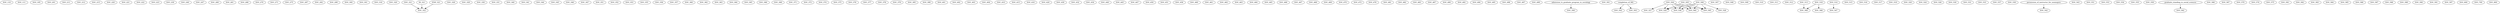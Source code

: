 digraph G {
    SOC_110;
    SOC_111;
    SOC_195;
    SOC_201;
    SOC_211;
    SOC_212;
    SOC_215;
    SOC_220;
    SOC_221;
    SOC_222;
    SOC_223;
    SOC_230;
    SOC_240;
    SOC_247;
    SOC_260;
    SOC_261;
    SOC_266;
    SOC_270;
    SOC_271;
    SOC_275;
    SOC_287;
    SOC_292;
    SOC_299;
    SOC_300;
    SOC_301;
    SOC_316;
    SOC_320;
    SOC_321;
    edge [color=black];
    SS_321 -> SOC_322;
    SOC_321 -> SOC_322;
    STAT_321 -> SOC_322;
    SOC_328;
    SOC_329;
    SOC_330;
    SOC_331;
    SOC_340;
    SOC_341;
    SOC_344;
    SOC_345;
    SOC_346;
    SOC_347;
    SOC_351;
    SOC_352;
    SOC_353;
    SOC_355;
    SOC_356;
    SOC_357;
    SOC_360;
    SOC_362;
    SOC_363;
    SOC_364;
    SOC_365;
    SOC_366;
    SOC_368;
    SOC_371;
    SOC_372;
    SOC_374;
    SOC_375;
    SOC_376;
    SOC_377;
    SOC_378;
    SOC_379;
    SOC_395;
    SOC_399;
    SOC_401;
    SOC_402;
    SOC_403;
    SOC_404;
    SOC_410;
    SOC_415;
    SOC_416;
    SOC_420;
    SOC_430;
    SOC_432;
    SOC_434;
    SOC_440;
    SOC_445;
    SOC_447;
    SOC_450;
    SOC_451;
    SOC_456;
    SOC_460;
    SOC_461;
    SOC_462;
    SOC_463;
    SOC_464;
    SOC_465;
    SOC_466;
    SOC_467;
    SOC_468;
    SOC_469;
    SOC_470;
    SOC_472;
    SOC_476;
    SOC_481;
    SOC_482;
    SOC_483;
    SOC_487;
    SOC_490;
    SOC_492;
    SOC_494;
    SOC_495;
    SOC_496;
    SOC_497;
    SOC_499;
    edge [color=black];
    admission_to_graduate_program_in_sociology -> SOC_500;
    SOC_501;
    edge [color=black];
    completion_of_MA -> SOC_502;
    edge [color=black];
    completion_of_MA -> SOC_503;
    SOC_504;
    SOC_505;
    SOC_506;
    SOC_507;
    SOC_508;
    SOC_509;
    SOC_510;
    SOC_511;
    SOC_512;
    SOC_513;
    SOC_514;
    SOC_515;
    SOC_516;
    SOC_517;
    SOC_518;
    SOC_519;
    SOC_520;
    SOC_524;
    SOC_526;
    edge [color=black];
    SOC_504 -> SOC_527;
    edge [color=black];
    SOC_506 -> SOC_528;
    edge [color=black];
    SOC_504 -> SOC_529;
    SOC_505 -> SOC_529;
    SOC_506 -> SOC_529;
    SOC_530;
    SOC_531;
    SOC_533;
    edge [color=black];
    SOC_504 -> SOC_536;
    SOC_505 -> SOC_536;
    SOC_506 -> SOC_536;
    SOC_537;
    SOC_539;
    edge [color=black];
    permission_of_instructor_for_nonmajors -> SOC_542;
    SOC_543;
    edge [color=black];
    SOC_514 -> SOC_547;
    SOC_551;
    SOC_553;
    SOC_554;
    SOC_555;
    SOC_559;
    edge [color=black];
    SOC_504 -> SOC_560;
    SOC_505 -> SOC_560;
    SOC_506 -> SOC_560;
    edge [color=black];
    graduate_standing_in_social_sciences -> SOC_562;
    edge [color=black];
    SOC_504 -> SOC_565;
    SOC_505 -> SOC_565;
    SOC_506 -> SOC_565;
    SOC_566;
    SOC_567;
    edge [color=black];
    SOC_518 -> SOC_568;
    edge [color=black];
    SOC_513 -> SOC_569;
    SOC_518 -> SOC_569;
    SOC_570;
    SOC_574;
    SOC_575;
    SOC_581;
    SOC_582;
    SOC_583;
    SOC_584;
    SOC_585;
    SOC_586;
    SOC_587;
    SOC_588;
    SOC_589;
    SOC_590;
    SOC_591;
    SOC_597;
    SOC_600;
    SOC_700;
    SOC_800;
}
